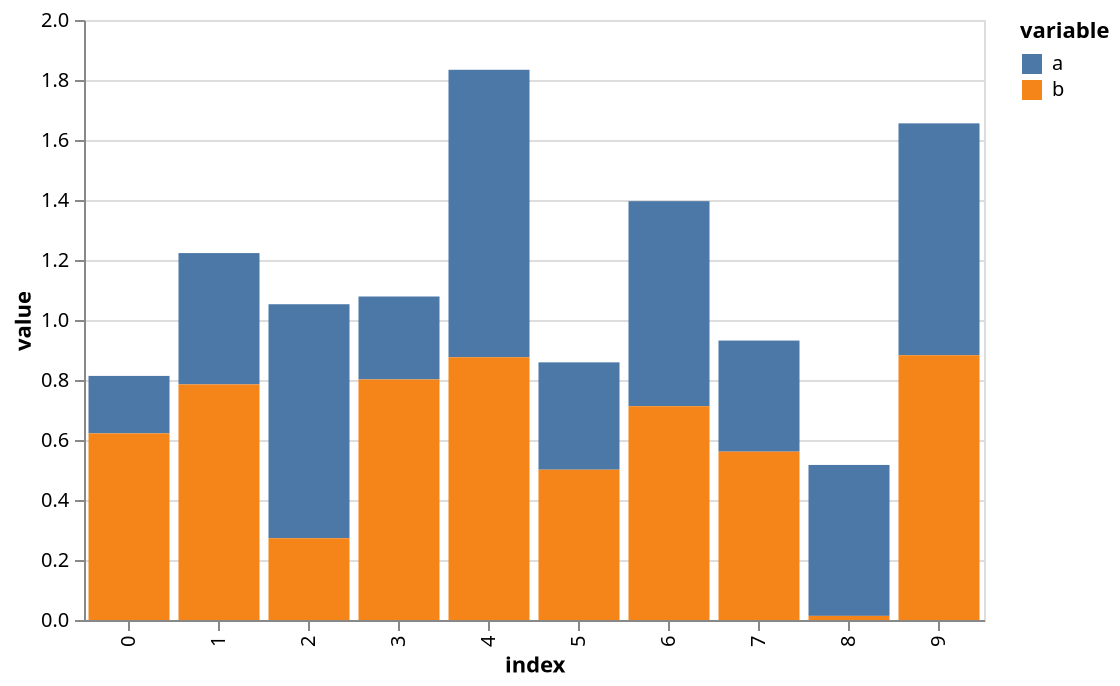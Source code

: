 {"mark": "bar", "encoding": {"x": {"field": "index", "type": "ordinal"}, "y": {"field": "value", "type": "quantitative", "stack": "zero"}, "color": {"field": "variable", "type": "nominal"}}, "$schema": "https://vega.github.io/schema/vega-lite/v2.json", "width": 450, "height": 300, "selection": {"grid": {"type": "interval", "bind": "scales"}}, "data": {"values": [{"index": 0, "variable": "a", "value": 0.1915194503788923}, {"index": 1, "variable": "a", "value": 0.4377277390071145}, {"index": 2, "variable": "a", "value": 0.7799758081188035}, {"index": 3, "variable": "a", "value": 0.2764642551430967}, {"index": 4, "variable": "a", "value": 0.9581393536837052}, {"index": 5, "variable": "a", "value": 0.35781726995786667}, {"index": 6, "variable": "a", "value": 0.6834629351721363}, {"index": 7, "variable": "a", "value": 0.37025075479039493}, {"index": 8, "variable": "a", "value": 0.5030831653078097}, {"index": 9, "variable": "a", "value": 0.772826621612374}, {"index": 0, "variable": "b", "value": 0.6221087710398319}, {"index": 1, "variable": "b", "value": 0.7853585837137692}, {"index": 2, "variable": "b", "value": 0.2725926052826416}, {"index": 3, "variable": "b", "value": 0.8018721775350193}, {"index": 4, "variable": "b", "value": 0.8759326347420947}, {"index": 5, "variable": "b", "value": 0.5009951255234587}, {"index": 6, "variable": "b", "value": 0.7127020269829002}, {"index": 7, "variable": "b", "value": 0.5611961860656249}, {"index": 8, "variable": "b", "value": 0.013768449590682241}, {"index": 9, "variable": "b", "value": 0.8826411906361166}]}}